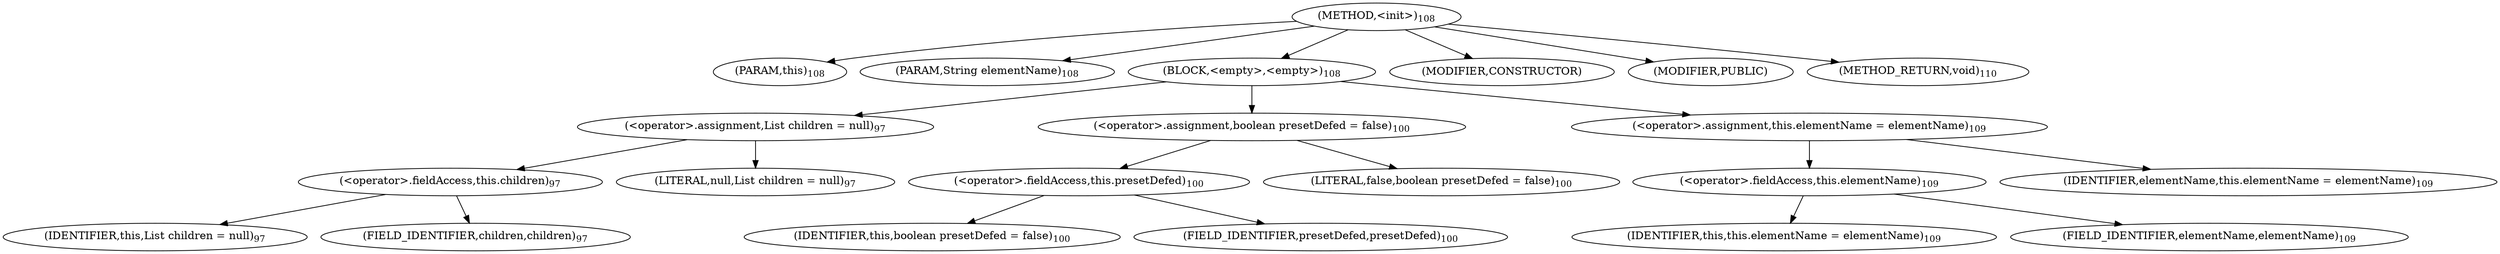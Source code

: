 digraph "&lt;init&gt;" {  
"95" [label = <(METHOD,&lt;init&gt;)<SUB>108</SUB>> ]
"4" [label = <(PARAM,this)<SUB>108</SUB>> ]
"96" [label = <(PARAM,String elementName)<SUB>108</SUB>> ]
"97" [label = <(BLOCK,&lt;empty&gt;,&lt;empty&gt;)<SUB>108</SUB>> ]
"98" [label = <(&lt;operator&gt;.assignment,List children = null)<SUB>97</SUB>> ]
"99" [label = <(&lt;operator&gt;.fieldAccess,this.children)<SUB>97</SUB>> ]
"100" [label = <(IDENTIFIER,this,List children = null)<SUB>97</SUB>> ]
"101" [label = <(FIELD_IDENTIFIER,children,children)<SUB>97</SUB>> ]
"102" [label = <(LITERAL,null,List children = null)<SUB>97</SUB>> ]
"103" [label = <(&lt;operator&gt;.assignment,boolean presetDefed = false)<SUB>100</SUB>> ]
"104" [label = <(&lt;operator&gt;.fieldAccess,this.presetDefed)<SUB>100</SUB>> ]
"105" [label = <(IDENTIFIER,this,boolean presetDefed = false)<SUB>100</SUB>> ]
"106" [label = <(FIELD_IDENTIFIER,presetDefed,presetDefed)<SUB>100</SUB>> ]
"107" [label = <(LITERAL,false,boolean presetDefed = false)<SUB>100</SUB>> ]
"108" [label = <(&lt;operator&gt;.assignment,this.elementName = elementName)<SUB>109</SUB>> ]
"109" [label = <(&lt;operator&gt;.fieldAccess,this.elementName)<SUB>109</SUB>> ]
"3" [label = <(IDENTIFIER,this,this.elementName = elementName)<SUB>109</SUB>> ]
"110" [label = <(FIELD_IDENTIFIER,elementName,elementName)<SUB>109</SUB>> ]
"111" [label = <(IDENTIFIER,elementName,this.elementName = elementName)<SUB>109</SUB>> ]
"112" [label = <(MODIFIER,CONSTRUCTOR)> ]
"113" [label = <(MODIFIER,PUBLIC)> ]
"114" [label = <(METHOD_RETURN,void)<SUB>110</SUB>> ]
  "95" -> "4" 
  "95" -> "96" 
  "95" -> "97" 
  "95" -> "112" 
  "95" -> "113" 
  "95" -> "114" 
  "97" -> "98" 
  "97" -> "103" 
  "97" -> "108" 
  "98" -> "99" 
  "98" -> "102" 
  "99" -> "100" 
  "99" -> "101" 
  "103" -> "104" 
  "103" -> "107" 
  "104" -> "105" 
  "104" -> "106" 
  "108" -> "109" 
  "108" -> "111" 
  "109" -> "3" 
  "109" -> "110" 
}
